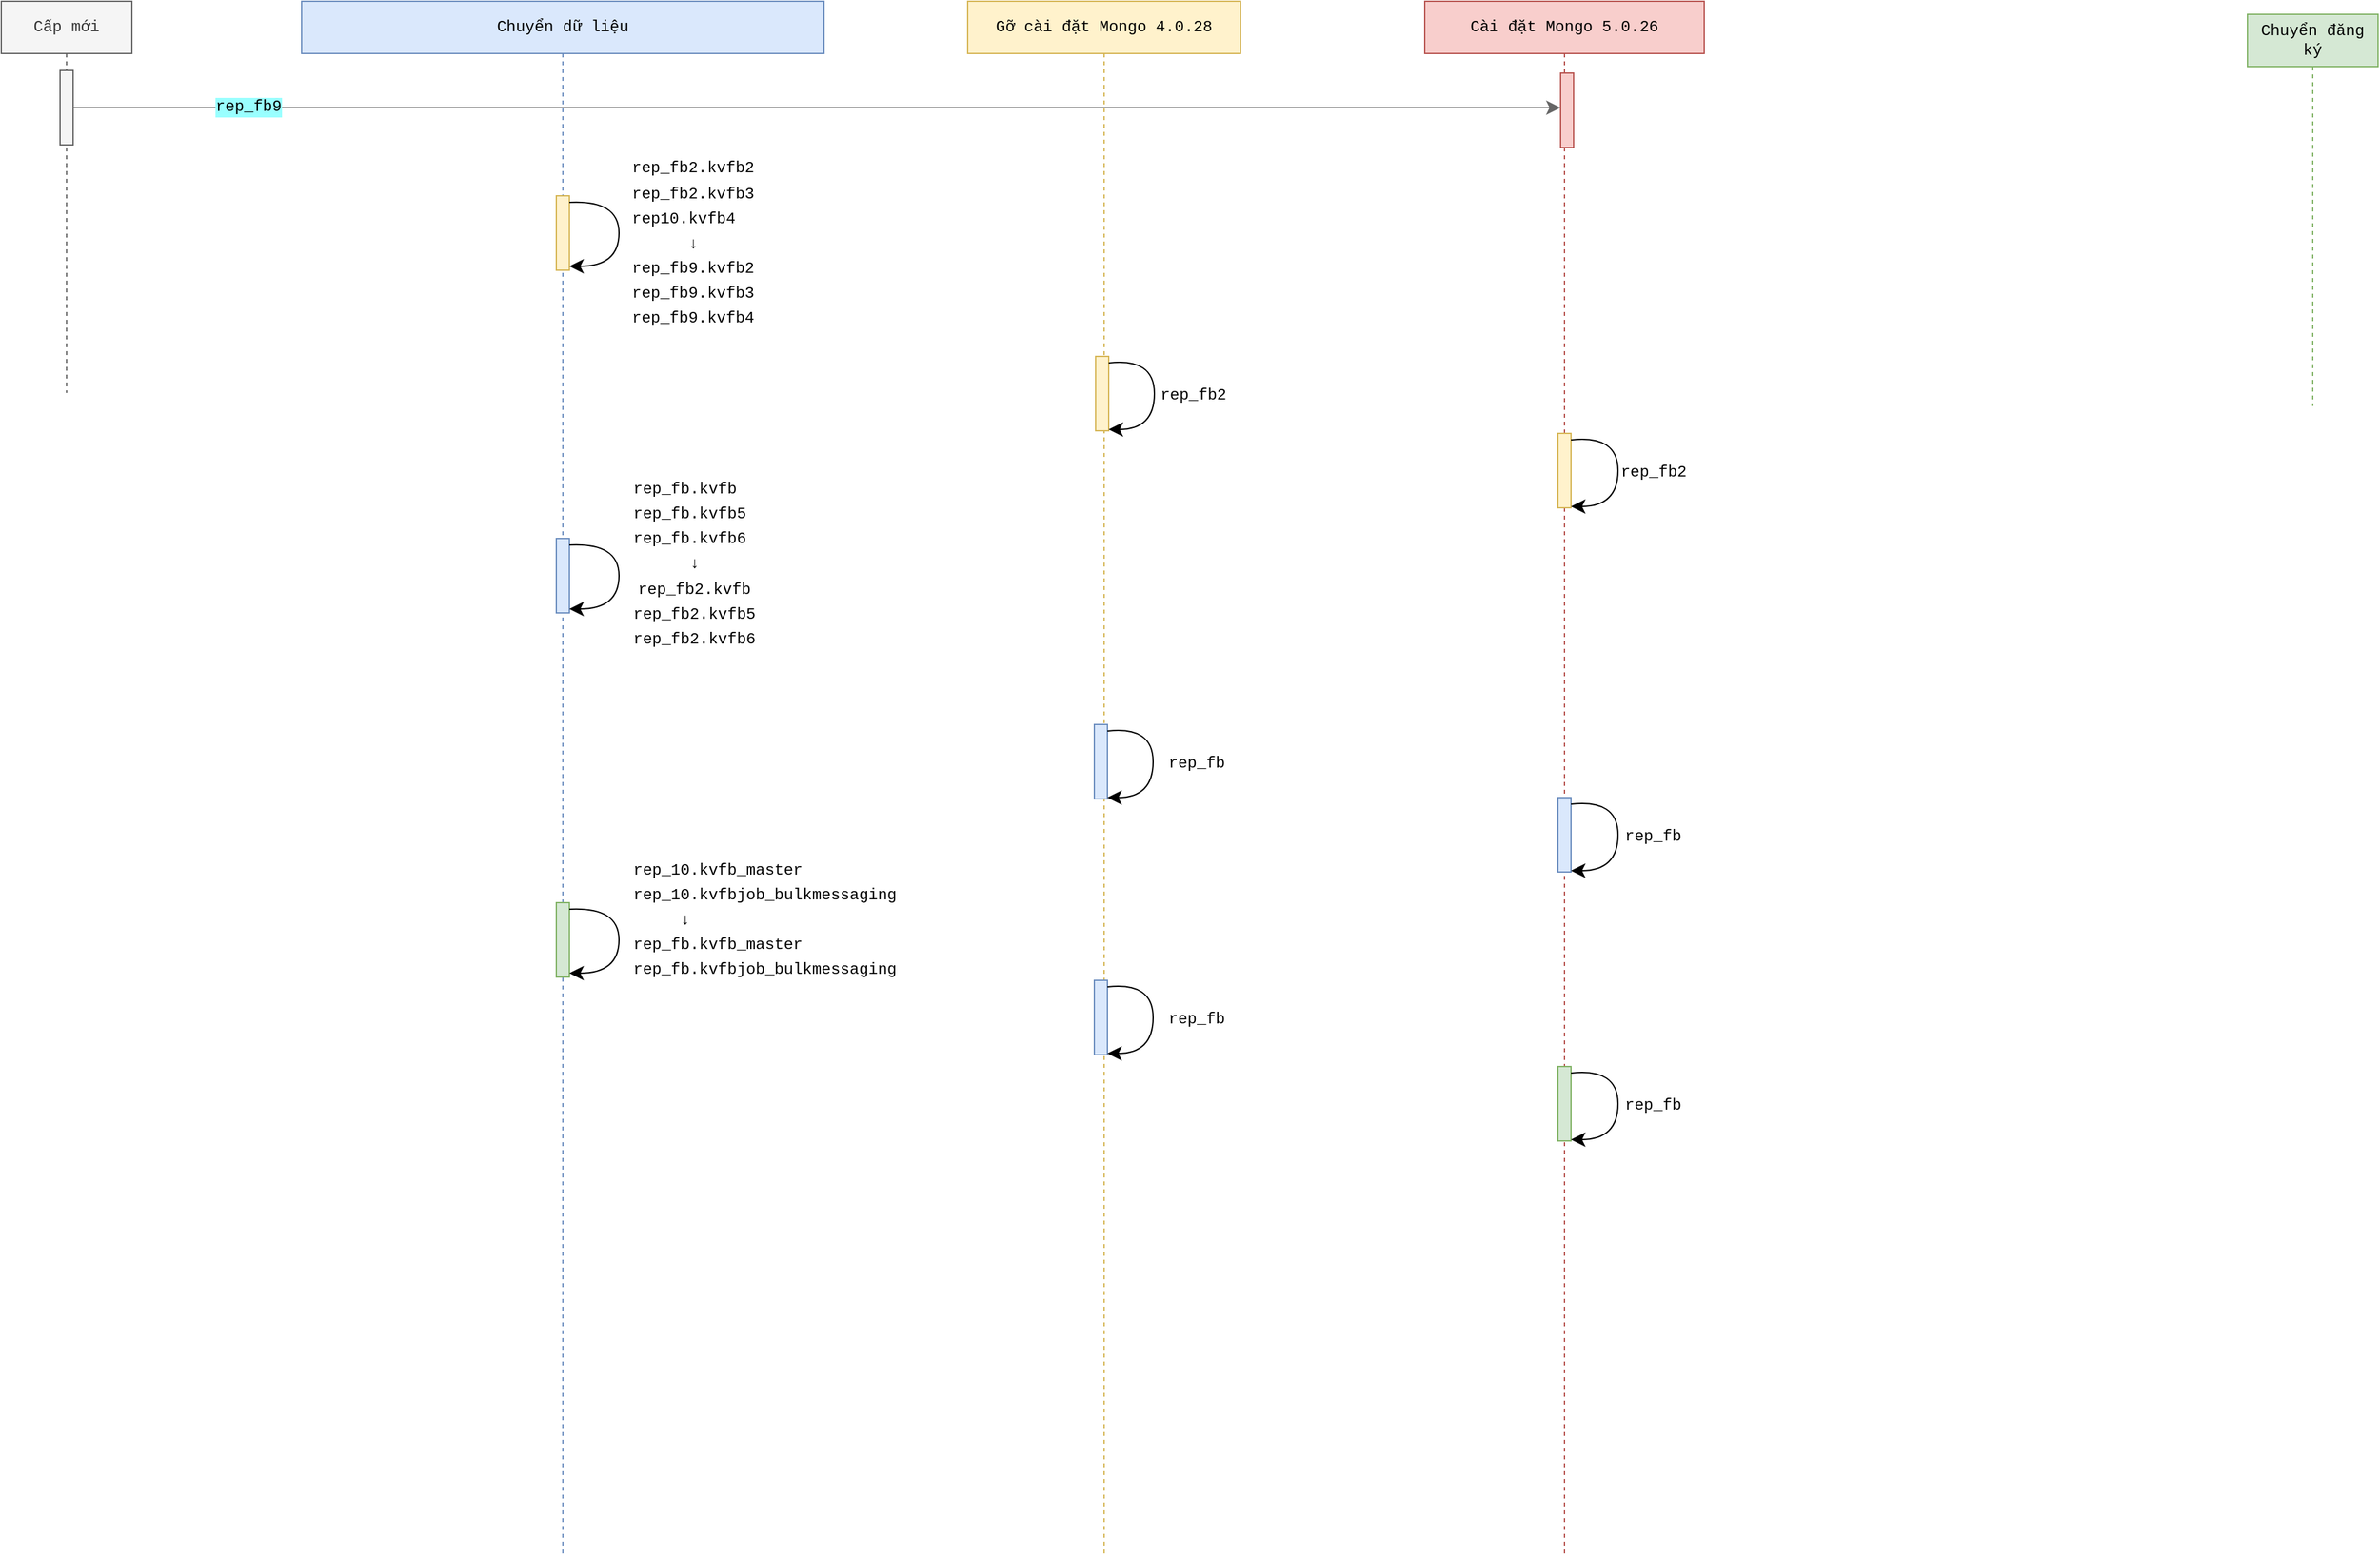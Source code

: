<mxfile version="24.7.6">
  <diagram name="Page-1" id="ix5Zt33PAQwgsV7Q0Ln3">
    <mxGraphModel dx="3147" dy="791" grid="1" gridSize="10" guides="1" tooltips="1" connect="1" arrows="1" fold="1" page="0" pageScale="1" pageWidth="850" pageHeight="1100" math="0" shadow="0">
      <root>
        <mxCell id="0" />
        <mxCell id="1" parent="0" />
        <mxCell id="bPqM1AxZNPVaJdWIuvIf-3" value="Cấp mới" style="shape=umlLifeline;perimeter=lifelinePerimeter;whiteSpace=wrap;html=1;container=1;dropTarget=0;collapsible=0;recursiveResize=0;outlineConnect=0;portConstraint=eastwest;newEdgeStyle={&quot;edgeStyle&quot;:&quot;elbowEdgeStyle&quot;,&quot;elbow&quot;:&quot;vertical&quot;,&quot;curved&quot;:0,&quot;rounded&quot;:0};fillColor=#f5f5f5;fontColor=#333333;strokeColor=#666666;fontFamily=Courier New;" vertex="1" parent="1">
          <mxGeometry x="-1330" y="111" width="100" height="300" as="geometry" />
        </mxCell>
        <mxCell id="bPqM1AxZNPVaJdWIuvIf-35" value="" style="html=1;points=[[0,0,0,0,5],[0,1,0,0,-5],[1,0,0,0,5],[1,1,0,0,-5]];perimeter=orthogonalPerimeter;outlineConnect=0;targetShapes=umlLifeline;portConstraint=eastwest;newEdgeStyle={&quot;curved&quot;:0,&quot;rounded&quot;:0};fillColor=#f5f5f5;fontColor=#333333;strokeColor=#666666;fontFamily=Courier New;" vertex="1" parent="bPqM1AxZNPVaJdWIuvIf-3">
          <mxGeometry x="45" y="53" width="10" height="57" as="geometry" />
        </mxCell>
        <mxCell id="bPqM1AxZNPVaJdWIuvIf-4" value="Chuyển dữ liệu" style="shape=umlLifeline;perimeter=lifelinePerimeter;whiteSpace=wrap;html=1;container=1;dropTarget=0;collapsible=0;recursiveResize=0;outlineConnect=0;portConstraint=eastwest;newEdgeStyle={&quot;edgeStyle&quot;:&quot;elbowEdgeStyle&quot;,&quot;elbow&quot;:&quot;vertical&quot;,&quot;curved&quot;:0,&quot;rounded&quot;:0};fillColor=#dae8fc;strokeColor=#6c8ebf;fontFamily=Courier New;" vertex="1" parent="1">
          <mxGeometry x="-1100" y="111" width="400" height="1189" as="geometry" />
        </mxCell>
        <mxCell id="bPqM1AxZNPVaJdWIuvIf-37" value="" style="html=1;points=[[0,0,0,0,5],[0,1,0,0,-5],[1,0,0,0,5],[1,1,0,0,-5]];perimeter=orthogonalPerimeter;outlineConnect=0;targetShapes=umlLifeline;portConstraint=eastwest;newEdgeStyle={&quot;curved&quot;:0,&quot;rounded&quot;:0};fillColor=#fff2cc;strokeColor=#d6b656;fontFamily=Courier New;" vertex="1" parent="bPqM1AxZNPVaJdWIuvIf-4">
          <mxGeometry x="195" y="149" width="10" height="57" as="geometry" />
        </mxCell>
        <mxCell id="bPqM1AxZNPVaJdWIuvIf-38" value="" style="endArrow=classic;html=1;rounded=0;fontSize=12;startSize=8;endSize=8;curved=1;exitX=1;exitY=0;exitDx=0;exitDy=5;exitPerimeter=0;fontFamily=Courier New;" edge="1" parent="bPqM1AxZNPVaJdWIuvIf-4" source="bPqM1AxZNPVaJdWIuvIf-37" target="bPqM1AxZNPVaJdWIuvIf-37">
          <mxGeometry width="50" height="50" relative="1" as="geometry">
            <mxPoint x="283" y="233" as="sourcePoint" />
            <mxPoint x="333" y="183" as="targetPoint" />
            <Array as="points">
              <mxPoint x="243" y="203" />
            </Array>
          </mxGeometry>
        </mxCell>
        <mxCell id="bPqM1AxZNPVaJdWIuvIf-20" value="&lt;font style=&quot;font-size: 12px;&quot;&gt;rep_fb2.kvfb2 rep_fb2.kvfb3&lt;/font&gt;&lt;div&gt;&lt;font style=&quot;font-size: 12px;&quot;&gt;rep10.kvfb4&lt;/font&gt;&lt;/div&gt;&lt;div style=&quot;text-align: center;&quot;&gt;&lt;font style=&quot;&quot;&gt;&lt;span style=&quot;font-size: 12px;&quot;&gt;↓&lt;/span&gt;&lt;br&gt;&lt;/font&gt;&lt;/div&gt;&lt;div style=&quot;text-align: center;&quot;&gt;&lt;span style=&quot;font-size: 12px;&quot;&gt;rep_fb9.kvfb2&lt;br&gt;rep_fb9.kvfb3&lt;br&gt;rep_fb9.kvfb4&lt;/span&gt;&lt;/div&gt;" style="text;html=1;align=left;verticalAlign=middle;whiteSpace=wrap;rounded=0;fontSize=16;fontFamily=Courier New;" vertex="1" parent="bPqM1AxZNPVaJdWIuvIf-4">
          <mxGeometry x="251.25" y="139" width="76.5" height="92" as="geometry" />
        </mxCell>
        <mxCell id="bPqM1AxZNPVaJdWIuvIf-43" value="" style="html=1;points=[[0,0,0,0,5],[0,1,0,0,-5],[1,0,0,0,5],[1,1,0,0,-5]];perimeter=orthogonalPerimeter;outlineConnect=0;targetShapes=umlLifeline;portConstraint=eastwest;newEdgeStyle={&quot;curved&quot;:0,&quot;rounded&quot;:0};fillColor=#dae8fc;strokeColor=#6c8ebf;fontFamily=Courier New;" vertex="1" parent="bPqM1AxZNPVaJdWIuvIf-4">
          <mxGeometry x="195" y="411.5" width="10" height="57" as="geometry" />
        </mxCell>
        <mxCell id="bPqM1AxZNPVaJdWIuvIf-44" value="" style="endArrow=classic;html=1;rounded=0;fontSize=12;startSize=8;endSize=8;curved=1;exitX=1;exitY=0;exitDx=0;exitDy=5;exitPerimeter=0;fontFamily=Courier New;" edge="1" parent="bPqM1AxZNPVaJdWIuvIf-4" source="bPqM1AxZNPVaJdWIuvIf-43" target="bPqM1AxZNPVaJdWIuvIf-43">
          <mxGeometry width="50" height="50" relative="1" as="geometry">
            <mxPoint x="283" y="495.5" as="sourcePoint" />
            <mxPoint x="333" y="445.5" as="targetPoint" />
            <Array as="points">
              <mxPoint x="243" y="465.5" />
            </Array>
          </mxGeometry>
        </mxCell>
        <mxCell id="bPqM1AxZNPVaJdWIuvIf-47" value="&lt;font style=&quot;font-size: 12px;&quot;&gt;rep_fb.kvfb rep_fb.kvfb5&lt;/font&gt;&lt;div&gt;&lt;font style=&quot;font-size: 12px;&quot;&gt;rep_fb.kvfb6&lt;/font&gt;&lt;/div&gt;&lt;div style=&quot;text-align: center;&quot;&gt;&lt;font style=&quot;&quot;&gt;&lt;span style=&quot;font-size: 12px;&quot;&gt;↓&lt;/span&gt;&lt;br&gt;&lt;/font&gt;&lt;/div&gt;&lt;div style=&quot;text-align: center;&quot;&gt;&lt;span style=&quot;font-size: 12px;&quot;&gt;rep_fb2.kvfb&lt;/span&gt;&lt;/div&gt;&lt;div style=&quot;text-align: center;&quot;&gt;&lt;span style=&quot;font-size: 12px;&quot;&gt;rep_fb2.kvfb5&lt;/span&gt;&lt;/div&gt;&lt;div style=&quot;text-align: center;&quot;&gt;&lt;span style=&quot;font-size: 12px;&quot;&gt;rep_fb2.kvfb6&lt;br&gt;&lt;br&gt;&lt;/span&gt;&lt;/div&gt;" style="text;html=1;align=left;verticalAlign=middle;whiteSpace=wrap;rounded=0;fontSize=16;fontFamily=Courier New;" vertex="1" parent="bPqM1AxZNPVaJdWIuvIf-4">
          <mxGeometry x="252" y="394" width="76.5" height="92" as="geometry" />
        </mxCell>
        <mxCell id="bPqM1AxZNPVaJdWIuvIf-54" value="" style="html=1;points=[[0,0,0,0,5],[0,1,0,0,-5],[1,0,0,0,5],[1,1,0,0,-5]];perimeter=orthogonalPerimeter;outlineConnect=0;targetShapes=umlLifeline;portConstraint=eastwest;newEdgeStyle={&quot;curved&quot;:0,&quot;rounded&quot;:0};fillColor=#d5e8d4;strokeColor=#82b366;fontFamily=Courier New;" vertex="1" parent="bPqM1AxZNPVaJdWIuvIf-4">
          <mxGeometry x="195" y="690.5" width="10" height="57" as="geometry" />
        </mxCell>
        <mxCell id="bPqM1AxZNPVaJdWIuvIf-55" value="" style="endArrow=classic;html=1;rounded=0;fontSize=12;startSize=8;endSize=8;curved=1;exitX=1;exitY=0;exitDx=0;exitDy=5;exitPerimeter=0;fontFamily=Courier New;" edge="1" parent="bPqM1AxZNPVaJdWIuvIf-4" source="bPqM1AxZNPVaJdWIuvIf-54" target="bPqM1AxZNPVaJdWIuvIf-54">
          <mxGeometry width="50" height="50" relative="1" as="geometry">
            <mxPoint x="283" y="774.5" as="sourcePoint" />
            <mxPoint x="333" y="724.5" as="targetPoint" />
            <Array as="points">
              <mxPoint x="243" y="744.5" />
            </Array>
          </mxGeometry>
        </mxCell>
        <mxCell id="bPqM1AxZNPVaJdWIuvIf-56" value="&lt;font style=&quot;font-size: 12px;&quot;&gt;rep_10.kvfb_master rep_10.kvfbjob_bulkmessaging&lt;/font&gt;&lt;div&gt;&lt;font style=&quot;font-size: 12px;&quot;&gt;&lt;span style=&quot;background-color: initial;&quot;&gt;&amp;nbsp; &amp;nbsp; &amp;nbsp;↓&lt;/span&gt;&lt;br&gt;&lt;/font&gt;&lt;span style=&quot;font-size: 12px;&quot;&gt;rep_fb.kvfb_master rep_fb.kvfbjob_bulkmessaging&lt;/span&gt;&lt;/div&gt;" style="text;html=1;align=left;verticalAlign=middle;whiteSpace=wrap;rounded=0;fontSize=16;fontFamily=Courier New;" vertex="1" parent="bPqM1AxZNPVaJdWIuvIf-4">
          <mxGeometry x="252" y="640" width="231" height="125" as="geometry" />
        </mxCell>
        <mxCell id="bPqM1AxZNPVaJdWIuvIf-12" value="Cài đặt Mongo 5.0.26" style="shape=umlLifeline;perimeter=lifelinePerimeter;whiteSpace=wrap;html=1;container=1;dropTarget=0;collapsible=0;recursiveResize=0;outlineConnect=0;portConstraint=eastwest;newEdgeStyle={&quot;edgeStyle&quot;:&quot;elbowEdgeStyle&quot;,&quot;elbow&quot;:&quot;vertical&quot;,&quot;curved&quot;:0,&quot;rounded&quot;:0};fillColor=#f8cecc;strokeColor=#b85450;fontFamily=Courier New;" vertex="1" parent="1">
          <mxGeometry x="-240" y="111" width="214" height="1189" as="geometry" />
        </mxCell>
        <mxCell id="bPqM1AxZNPVaJdWIuvIf-36" value="" style="html=1;points=[[0,0,0,0,5],[0,1,0,0,-5],[1,0,0,0,5],[1,1,0,0,-5]];perimeter=orthogonalPerimeter;outlineConnect=0;targetShapes=umlLifeline;portConstraint=eastwest;newEdgeStyle={&quot;curved&quot;:0,&quot;rounded&quot;:0};fillColor=#f8cecc;strokeColor=#b85450;fontFamily=Courier New;" vertex="1" parent="bPqM1AxZNPVaJdWIuvIf-12">
          <mxGeometry x="104" y="55" width="10" height="57" as="geometry" />
        </mxCell>
        <mxCell id="bPqM1AxZNPVaJdWIuvIf-41" value="" style="html=1;points=[[0,0,0,0,5],[0,1,0,0,-5],[1,0,0,0,5],[1,1,0,0,-5]];perimeter=orthogonalPerimeter;outlineConnect=0;targetShapes=umlLifeline;portConstraint=eastwest;newEdgeStyle={&quot;curved&quot;:0,&quot;rounded&quot;:0};fillColor=#fff2cc;strokeColor=#d6b656;fontFamily=Courier New;" vertex="1" parent="bPqM1AxZNPVaJdWIuvIf-12">
          <mxGeometry x="102" y="331" width="10" height="57" as="geometry" />
        </mxCell>
        <mxCell id="bPqM1AxZNPVaJdWIuvIf-42" value="" style="endArrow=classic;html=1;rounded=0;fontSize=12;startSize=8;endSize=8;curved=1;exitX=1;exitY=0;exitDx=0;exitDy=5;exitPerimeter=0;fontFamily=Courier New;" edge="1" parent="bPqM1AxZNPVaJdWIuvIf-12" source="bPqM1AxZNPVaJdWIuvIf-41" target="bPqM1AxZNPVaJdWIuvIf-41">
          <mxGeometry width="50" height="50" relative="1" as="geometry">
            <mxPoint x="226" y="426.5" as="sourcePoint" />
            <mxPoint x="276" y="376.5" as="targetPoint" />
            <Array as="points">
              <mxPoint x="148" y="387" />
            </Array>
          </mxGeometry>
        </mxCell>
        <mxCell id="bPqM1AxZNPVaJdWIuvIf-27" value="&lt;font style=&quot;font-size: 12px;&quot;&gt;rep_fb2&lt;span style=&quot;color: rgba(0, 0, 0, 0); font-size: 0px; text-align: start; text-wrap: nowrap;&quot;&gt;%3CmxGraphModel%3E%3Croot%3E%3CmxCell%20id%3D%220%22%2F%3E%3CmxCell%20id%3D%221%22%20parent%3D%220%22%2F%3E%3CmxCell%20id%3D%222%22%20value%3D%22G%E1%BB%A1%20c%C3%A0i%20%C4%91%E1%BA%B7t%20Mongo%204.0.28%22%20style%3D%22shape%3DumlLifeline%3Bperimeter%3DlifelinePerimeter%3BwhiteSpace%3Dwrap%3Bhtml%3D1%3Bcontainer%3D1%3BdropTarget%3D0%3Bcollapsible%3D0%3BrecursiveResize%3D0%3BoutlineConnect%3D0%3BportConstraint%3Deastwest%3BnewEdgeStyle%3D%7B%26quot%3BedgeStyle%26quot%3B%3A%26quot%3BelbowEdgeStyle%26quot%3B%2C%26quot%3Belbow%26quot%3B%3A%26quot%3Bvertical%26quot%3B%2C%26quot%3Bcurved%26quot%3B%3A0%2C%26quot%3Brounded%26quot%3B%3A0%7D%3B%22%20vertex%3D%221%22%20parent%3D%221%22%3E%3CmxGeometry%20x%3D%22-703%22%20y%3D%22115%22%20width%3D%22100%22%20height%3D%22300%22%20as%3D%22geometry%22%2F%3E%3C%2FmxCell%3E%3C%2Froot%3E%3C%2FmxGraphModel%3E&lt;/span&gt;&amp;nbsp;&lt;/font&gt;" style="text;html=1;align=center;verticalAlign=middle;whiteSpace=wrap;rounded=0;fontSize=16;fontFamily=Courier New;" vertex="1" parent="bPqM1AxZNPVaJdWIuvIf-12">
          <mxGeometry x="152" y="344.5" width="54" height="30" as="geometry" />
        </mxCell>
        <mxCell id="bPqM1AxZNPVaJdWIuvIf-51" value="" style="html=1;points=[[0,0,0,0,5],[0,1,0,0,-5],[1,0,0,0,5],[1,1,0,0,-5]];perimeter=orthogonalPerimeter;outlineConnect=0;targetShapes=umlLifeline;portConstraint=eastwest;newEdgeStyle={&quot;curved&quot;:0,&quot;rounded&quot;:0};fillColor=#dae8fc;strokeColor=#6c8ebf;fontFamily=Courier New;" vertex="1" parent="bPqM1AxZNPVaJdWIuvIf-12">
          <mxGeometry x="102" y="610" width="10" height="57" as="geometry" />
        </mxCell>
        <mxCell id="bPqM1AxZNPVaJdWIuvIf-52" value="" style="endArrow=classic;html=1;rounded=0;fontSize=12;startSize=8;endSize=8;curved=1;exitX=1;exitY=0;exitDx=0;exitDy=5;exitPerimeter=0;fontFamily=Courier New;" edge="1" parent="bPqM1AxZNPVaJdWIuvIf-12" source="bPqM1AxZNPVaJdWIuvIf-51" target="bPqM1AxZNPVaJdWIuvIf-51">
          <mxGeometry width="50" height="50" relative="1" as="geometry">
            <mxPoint x="226" y="705.5" as="sourcePoint" />
            <mxPoint x="276" y="655.5" as="targetPoint" />
            <Array as="points">
              <mxPoint x="148" y="666" />
            </Array>
          </mxGeometry>
        </mxCell>
        <mxCell id="bPqM1AxZNPVaJdWIuvIf-53" value="&lt;font style=&quot;font-size: 12px;&quot;&gt;rep_fb&lt;span style=&quot;color: rgba(0, 0, 0, 0); font-size: 0px; text-align: start; text-wrap: nowrap;&quot;&gt;%3CmxGraphModel%3E%3Croot%3E%3CmxCell%20id%3D%220%22%2F%3E%3CmxCell%20id%3D%221%22%20parent%3D%220%22%2F%3E%3CmxCell%20id%3D%222%22%20value%3D%22G%E1%BB%A1%20c%C3%A0i%20%C4%91%E1%BA%B7t%20Mongo%204.0.28%22%20style%3D%22shape%3DumlLifeline%3Bperimeter%3DlifelinePerimeter%3BwhiteSpace%3Dwrap%3Bhtml%3D1%3Bcontainer%3D1%3BdropTarget%3D0%3Bcollapsible%3D0%3BrecursiveResize%3D0%3BoutlineConnect%3D0%3BportConstraint%3Deastwest%3BnewEdgeStyle%3D%7B%26quot%3BedgeStyle%26quot%3B%3A%26quot%3BelbowEdgeStyle%26quot%3B%2C%26quot%3Belbow%26quot%3B%3A%26quot%3Bvertical%26quot%3B%2C%26quot%3Bcurved%26quot%3B%3A0%2C%26quot%3Brounded%26quot%3B%3A0%7D%3B%22%20vertex%3D%221%22%20parent%3D%221%22%3E%3CmxGeometry%20x%3D%22-703%22%20y%3D%22115%22%20width%3D%22100%22%20height%3D%22300%22%20as%3D%22geometry%22%2F%3E%3C%2FmxCell%3E%3C%2Froot%3E%3C%2FmxGraphModel%&lt;/span&gt;&lt;/font&gt;" style="text;html=1;align=center;verticalAlign=middle;whiteSpace=wrap;rounded=0;fontSize=16;fontFamily=Courier New;" vertex="1" parent="bPqM1AxZNPVaJdWIuvIf-12">
          <mxGeometry x="148" y="623.5" width="54" height="30" as="geometry" />
        </mxCell>
        <mxCell id="bPqM1AxZNPVaJdWIuvIf-57" value="" style="html=1;points=[[0,0,0,0,5],[0,1,0,0,-5],[1,0,0,0,5],[1,1,0,0,-5]];perimeter=orthogonalPerimeter;outlineConnect=0;targetShapes=umlLifeline;portConstraint=eastwest;newEdgeStyle={&quot;curved&quot;:0,&quot;rounded&quot;:0};fillColor=#d5e8d4;strokeColor=#82b366;fontFamily=Courier New;" vertex="1" parent="bPqM1AxZNPVaJdWIuvIf-12">
          <mxGeometry x="102" y="816" width="10" height="57" as="geometry" />
        </mxCell>
        <mxCell id="bPqM1AxZNPVaJdWIuvIf-58" value="" style="endArrow=classic;html=1;rounded=0;fontSize=12;startSize=8;endSize=8;curved=1;exitX=1;exitY=0;exitDx=0;exitDy=5;exitPerimeter=0;fontFamily=Courier New;" edge="1" parent="bPqM1AxZNPVaJdWIuvIf-12" source="bPqM1AxZNPVaJdWIuvIf-57" target="bPqM1AxZNPVaJdWIuvIf-57">
          <mxGeometry width="50" height="50" relative="1" as="geometry">
            <mxPoint x="226" y="911.5" as="sourcePoint" />
            <mxPoint x="276" y="861.5" as="targetPoint" />
            <Array as="points">
              <mxPoint x="148" y="872" />
            </Array>
          </mxGeometry>
        </mxCell>
        <mxCell id="bPqM1AxZNPVaJdWIuvIf-59" value="&lt;font style=&quot;font-size: 12px;&quot;&gt;rep_fb&lt;span style=&quot;color: rgba(0, 0, 0, 0); font-size: 0px; text-align: start; text-wrap: nowrap;&quot;&gt;%3CmxGraphModel%3E%3Croot%3E%3CmxCell%20id%3D%220%22%2F%3E%3CmxCell%20id%3D%221%22%20parent%3D%220%22%2F%3E%3CmxCell%20id%3D%222%22%20value%3D%22G%E1%BB%A1%20c%C3%A0i%20%C4%91%E1%BA%B7t%20Mongo%204.0.28%22%20style%3D%22shape%3DumlLifeline%3Bperimeter%3DlifelinePerimeter%3BwhiteSpace%3Dwrap%3Bhtml%3D1%3Bcontainer%3D1%3BdropTarget%3D0%3Bcollapsible%3D0%3BrecursiveResize%3D0%3BoutlineConnect%3D0%3BportConstraint%3Deastwest%3BnewEdgeStyle%3D%7B%26quot%3BedgeStyle%26quot%3B%3A%26quot%3BelbowEdgeStyle%26quot%3B%2C%26quot%3Belbow%26quot%3B%3A%26quot%3Bvertical%26quot%3B%2C%26quot%3Bcurved%26quot%3B%3A0%2C%26quot%3Brounded%26quot%3B%3A0%7D%3B%22%20vertex%3D%221%22%20parent%3D%221%22%3E%3CmxGeometry%20x%3D%22-703%22%20y%3D%22115%22%20width%3D%22100%22%20height%3D%22300%22%20as%3D%22geometry%22%2F%3E%3C%2FmxCell%3E%3C%2Froot%3E%3C%2FmxGraphModel%&lt;/span&gt;&lt;/font&gt;" style="text;html=1;align=center;verticalAlign=middle;whiteSpace=wrap;rounded=0;fontSize=16;fontFamily=Courier New;" vertex="1" parent="bPqM1AxZNPVaJdWIuvIf-12">
          <mxGeometry x="148" y="829.5" width="54" height="30" as="geometry" />
        </mxCell>
        <mxCell id="bPqM1AxZNPVaJdWIuvIf-13" value="Gỡ cài đặt Mongo 4.0.28" style="shape=umlLifeline;perimeter=lifelinePerimeter;whiteSpace=wrap;html=1;container=1;dropTarget=0;collapsible=0;recursiveResize=0;outlineConnect=0;portConstraint=eastwest;newEdgeStyle={&quot;edgeStyle&quot;:&quot;elbowEdgeStyle&quot;,&quot;elbow&quot;:&quot;vertical&quot;,&quot;curved&quot;:0,&quot;rounded&quot;:0};fillColor=#fff2cc;strokeColor=#d6b656;fontFamily=Courier New;" vertex="1" parent="1">
          <mxGeometry x="-590" y="111" width="209" height="1191" as="geometry" />
        </mxCell>
        <mxCell id="bPqM1AxZNPVaJdWIuvIf-39" value="" style="html=1;points=[[0,0,0,0,5],[0,1,0,0,-5],[1,0,0,0,5],[1,1,0,0,-5]];perimeter=orthogonalPerimeter;outlineConnect=0;targetShapes=umlLifeline;portConstraint=eastwest;newEdgeStyle={&quot;curved&quot;:0,&quot;rounded&quot;:0};fillColor=#fff2cc;strokeColor=#d6b656;fontFamily=Courier New;" vertex="1" parent="bPqM1AxZNPVaJdWIuvIf-13">
          <mxGeometry x="98" y="272" width="10" height="57" as="geometry" />
        </mxCell>
        <mxCell id="bPqM1AxZNPVaJdWIuvIf-40" value="" style="endArrow=classic;html=1;rounded=0;fontSize=12;startSize=8;endSize=8;curved=1;exitX=1;exitY=0;exitDx=0;exitDy=5;exitPerimeter=0;fontFamily=Courier New;" edge="1" parent="bPqM1AxZNPVaJdWIuvIf-13" source="bPqM1AxZNPVaJdWIuvIf-39" target="bPqM1AxZNPVaJdWIuvIf-39">
          <mxGeometry width="50" height="50" relative="1" as="geometry">
            <mxPoint x="222" y="367.5" as="sourcePoint" />
            <mxPoint x="272" y="317.5" as="targetPoint" />
            <Array as="points">
              <mxPoint x="143" y="328" />
            </Array>
          </mxGeometry>
        </mxCell>
        <mxCell id="bPqM1AxZNPVaJdWIuvIf-24" value="&lt;font style=&quot;font-size: 12px;&quot;&gt;rep_fb2&lt;span style=&quot;color: rgba(0, 0, 0, 0); font-size: 0px; text-align: start; text-wrap: nowrap;&quot;&gt;%3CmxGraphModel%3E%3Croot%3E%3CmxCell%20id%3D%220%22%2F%3E%3CmxCell%20id%3D%221%22%20parent%3D%220%22%2F%3E%3CmxCell%20id%3D%222%22%20value%3D%22G%E1%BB%A1%20c%C3%A0i%20%C4%91%E1%BA%B7t%20Mongo%204.0.28%22%20style%3D%22shape%3DumlLifeline%3Bperimeter%3DlifelinePerimeter%3BwhiteSpace%3Dwrap%3Bhtml%3D1%3Bcontainer%3D1%3BdropTarget%3D0%3Bcollapsible%3D0%3BrecursiveResize%3D0%3BoutlineConnect%3D0%3BportConstraint%3Deastwest%3BnewEdgeStyle%3D%7B%26quot%3BedgeStyle%26quot%3B%3A%26quot%3BelbowEdgeStyle%26quot%3B%2C%26quot%3Belbow%26quot%3B%3A%26quot%3Bvertical%26quot%3B%2C%26quot%3Bcurved%26quot%3B%3A0%2C%26quot%3Brounded%26quot%3B%3A0%7D%3B%22%20vertex%3D%221%22%20parent%3D%221%22%3E%3CmxGeometry%20x%3D%22-703%22%20y%3D%22115%22%20width%3D%22100%22%20height%3D%22300%22%20as%3D%22geometry%22%2F%3E%3C%2FmxCell%3E%3C%2Froot%3E%3C%2FmxGraphModel%3E&lt;/span&gt;&amp;nbsp;&lt;/font&gt;" style="text;html=1;align=center;verticalAlign=middle;whiteSpace=wrap;rounded=0;fontSize=16;fontFamily=Courier New;" vertex="1" parent="bPqM1AxZNPVaJdWIuvIf-13">
          <mxGeometry x="143" y="285.5" width="67" height="30" as="geometry" />
        </mxCell>
        <mxCell id="bPqM1AxZNPVaJdWIuvIf-48" value="" style="html=1;points=[[0,0,0,0,5],[0,1,0,0,-5],[1,0,0,0,5],[1,1,0,0,-5]];perimeter=orthogonalPerimeter;outlineConnect=0;targetShapes=umlLifeline;portConstraint=eastwest;newEdgeStyle={&quot;curved&quot;:0,&quot;rounded&quot;:0};fillColor=#dae8fc;strokeColor=#6c8ebf;fontFamily=Courier New;" vertex="1" parent="bPqM1AxZNPVaJdWIuvIf-13">
          <mxGeometry x="97" y="554" width="10" height="57" as="geometry" />
        </mxCell>
        <mxCell id="bPqM1AxZNPVaJdWIuvIf-49" value="" style="endArrow=classic;html=1;rounded=0;fontSize=12;startSize=8;endSize=8;curved=1;exitX=1;exitY=0;exitDx=0;exitDy=5;exitPerimeter=0;fontFamily=Courier New;" edge="1" parent="bPqM1AxZNPVaJdWIuvIf-13" source="bPqM1AxZNPVaJdWIuvIf-48" target="bPqM1AxZNPVaJdWIuvIf-48">
          <mxGeometry width="50" height="50" relative="1" as="geometry">
            <mxPoint x="221" y="649.5" as="sourcePoint" />
            <mxPoint x="271" y="599.5" as="targetPoint" />
            <Array as="points">
              <mxPoint x="142" y="610" />
            </Array>
          </mxGeometry>
        </mxCell>
        <mxCell id="bPqM1AxZNPVaJdWIuvIf-50" value="&lt;font style=&quot;font-size: 12px;&quot;&gt;rep_fb&lt;span style=&quot;color: rgba(0, 0, 0, 0); font-size: 0px; text-align: start; text-wrap: nowrap;&quot;&gt;%3CmxGraphModel%3E%3Croot%3E%3CmxCell%20id%3D%220%22%2F%3E%3CmxCell%20id%3D%221%22%20parent%3D%220%22%2F%3E%3CmxCell%20id%3D%222%22%20value%3D%22G%E1%BB%A1%20c%C3%A0i%20%C4%91%E1%BA%B7t%20Mongo%204.0.28%22%20style%3D%22shape%3DumlLifeline%3Bperimeter%3DlifelinePerimeter%3BwhiteSpace%3Dwrap%3Bhtml%3D1%3Bcontainer%3D1%3BdropTarget%3D0%3Bcollapsible%3D0%3BrecursiveResize%3D0%3BoutlineConnect%3D0%3BportConstraint%3Deastwest%3BnewEdgeStyle%3D%7B%26quot%3BedgeStyle%26quot%3B%3A%26quot%3BelbowEdgeStyle%26quot%3B%2C%26quot%3Belbow%26quot%3B%3A%26quot%3Bvertical%26quot%3B%2C%26quot%3Bcurved%26quot%3B%3A0%2C%26quot%3Brounded%26quot%3B%3A0%7D%3B%22%20vertex%3D%221%22%20parent%3D%221%22%3E%3CmxGeometry%20x%3D%22-703%22%20y%3D%22115%22%20width%3D%22100%22%20height%3D%22300%22%20as%3D%22geometry%22%2F%3E%3C%2FmxCell%3E%3C%2Froot%3E%3C%2FmxGraphModel%3&lt;/span&gt;&lt;/font&gt;" style="text;html=1;align=center;verticalAlign=middle;whiteSpace=wrap;rounded=0;fontSize=16;fontFamily=Courier New;" vertex="1" parent="bPqM1AxZNPVaJdWIuvIf-13">
          <mxGeometry x="142" y="567.5" width="67" height="30" as="geometry" />
        </mxCell>
        <mxCell id="bPqM1AxZNPVaJdWIuvIf-71" value="" style="html=1;points=[[0,0,0,0,5],[0,1,0,0,-5],[1,0,0,0,5],[1,1,0,0,-5]];perimeter=orthogonalPerimeter;outlineConnect=0;targetShapes=umlLifeline;portConstraint=eastwest;newEdgeStyle={&quot;curved&quot;:0,&quot;rounded&quot;:0};fillColor=#dae8fc;strokeColor=#6c8ebf;fontFamily=Courier New;" vertex="1" parent="bPqM1AxZNPVaJdWIuvIf-13">
          <mxGeometry x="97" y="750" width="10" height="57" as="geometry" />
        </mxCell>
        <mxCell id="bPqM1AxZNPVaJdWIuvIf-72" value="" style="endArrow=classic;html=1;rounded=0;fontSize=12;startSize=8;endSize=8;curved=1;exitX=1;exitY=0;exitDx=0;exitDy=5;exitPerimeter=0;fontFamily=Courier New;" edge="1" parent="bPqM1AxZNPVaJdWIuvIf-13" source="bPqM1AxZNPVaJdWIuvIf-71" target="bPqM1AxZNPVaJdWIuvIf-71">
          <mxGeometry width="50" height="50" relative="1" as="geometry">
            <mxPoint x="221" y="845.5" as="sourcePoint" />
            <mxPoint x="271" y="795.5" as="targetPoint" />
            <Array as="points">
              <mxPoint x="142" y="806" />
            </Array>
          </mxGeometry>
        </mxCell>
        <mxCell id="bPqM1AxZNPVaJdWIuvIf-73" value="&lt;font style=&quot;font-size: 12px;&quot;&gt;rep_fb&lt;span style=&quot;color: rgba(0, 0, 0, 0); font-size: 0px; text-align: start; text-wrap: nowrap;&quot;&gt;%3CmxGraphModel%3E%3Croot%3E%3CmxCell%20id%3D%220%22%2F%3E%3CmxCell%20id%3D%221%22%20parent%3D%220%22%2F%3E%3CmxCell%20id%3D%222%22%20value%3D%22G%E1%BB%A1%20c%C3%A0i%20%C4%91%E1%BA%B7t%20Mongo%204.0.28%22%20style%3D%22shape%3DumlLifeline%3Bperimeter%3DlifelinePerimeter%3BwhiteSpace%3Dwrap%3Bhtml%3D1%3Bcontainer%3D1%3BdropTarget%3D0%3Bcollapsible%3D0%3BrecursiveResize%3D0%3BoutlineConnect%3D0%3BportConstraint%3Deastwest%3BnewEdgeStyle%3D%7B%26quot%3BedgeStyle%26quot%3B%3A%26quot%3BelbowEdgeStyle%26quot%3B%2C%26quot%3Belbow%26quot%3B%3A%26quot%3Bvertical%26quot%3B%2C%26quot%3Bcurved%26quot%3B%3A0%2C%26quot%3Brounded%26quot%3B%3A0%7D%3B%22%20vertex%3D%221%22%20parent%3D%221%22%3E%3CmxGeometry%20x%3D%22-703%22%20y%3D%22115%22%20width%3D%22100%22%20height%3D%22300%22%20as%3D%22geometry%22%2F%3E%3C%2FmxCell%3E%3C%2Froot%3E%3C%2FmxGraphModel%3&lt;/span&gt;&lt;/font&gt;" style="text;html=1;align=center;verticalAlign=middle;whiteSpace=wrap;rounded=0;fontSize=16;fontFamily=Courier New;" vertex="1" parent="bPqM1AxZNPVaJdWIuvIf-13">
          <mxGeometry x="142" y="763.5" width="67" height="30" as="geometry" />
        </mxCell>
        <mxCell id="bPqM1AxZNPVaJdWIuvIf-14" value="Chuyển đăng ký" style="shape=umlLifeline;perimeter=lifelinePerimeter;whiteSpace=wrap;html=1;container=1;dropTarget=0;collapsible=0;recursiveResize=0;outlineConnect=0;portConstraint=eastwest;newEdgeStyle={&quot;edgeStyle&quot;:&quot;elbowEdgeStyle&quot;,&quot;elbow&quot;:&quot;vertical&quot;,&quot;curved&quot;:0,&quot;rounded&quot;:0};fillColor=#d5e8d4;strokeColor=#82b366;fontFamily=Courier New;" vertex="1" parent="1">
          <mxGeometry x="390" y="121" width="100" height="300" as="geometry" />
        </mxCell>
        <mxCell id="bPqM1AxZNPVaJdWIuvIf-15" value="" style="endArrow=classic;html=1;rounded=0;fontSize=12;startSize=8;endSize=8;curved=1;fillColor=#f5f5f5;strokeColor=#666666;fontFamily=Courier New;" edge="1" parent="1" source="bPqM1AxZNPVaJdWIuvIf-35" target="bPqM1AxZNPVaJdWIuvIf-36">
          <mxGeometry width="50" height="50" relative="1" as="geometry">
            <mxPoint x="-1201" y="195.003" as="sourcePoint" />
            <mxPoint x="-584" y="193" as="targetPoint" />
          </mxGeometry>
        </mxCell>
        <mxCell id="bPqM1AxZNPVaJdWIuvIf-16" value="rep_fb9" style="edgeLabel;html=1;align=center;verticalAlign=middle;resizable=0;points=[];fontSize=12;labelBackgroundColor=#99FFFF;fontFamily=Courier New;" vertex="1" connectable="0" parent="bPqM1AxZNPVaJdWIuvIf-15">
          <mxGeometry x="-0.771" y="-3" relative="1" as="geometry">
            <mxPoint x="3" y="-4" as="offset" />
          </mxGeometry>
        </mxCell>
      </root>
    </mxGraphModel>
  </diagram>
</mxfile>
